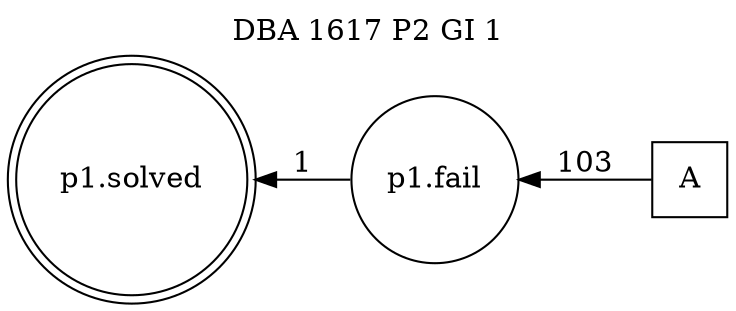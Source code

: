 digraph DBA_1617_P2_GI_1_GOOD {
labelloc="tl"
label= " DBA 1617 P2 GI 1 "
rankdir="RL";
graph [ size=" 10 , 10 !"]

"A" [shape="square" label="A"]
"p1.fail" [shape="circle" label="p1.fail"]
"p1.solved" [shape="doublecircle" label="p1.solved"]
"A" -> "p1.fail" [ label=103]
"p1.fail" -> "p1.solved" [ label=1]
}
